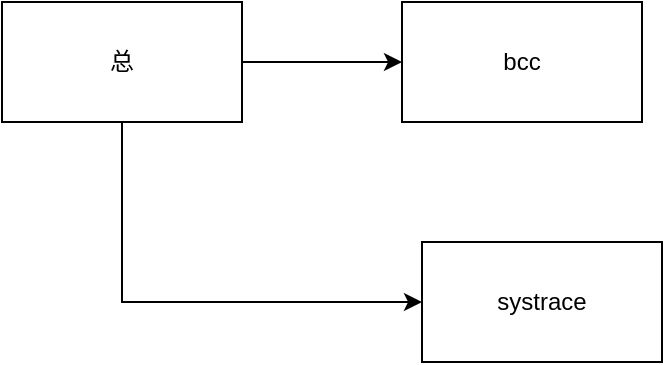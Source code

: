 <mxfile version="21.0.6" type="github">
  <diagram name="第 1 页" id="m4bSyFdNswNypPYQyMq1">
    <mxGraphModel dx="1366" dy="804" grid="1" gridSize="10" guides="1" tooltips="1" connect="1" arrows="1" fold="1" page="1" pageScale="1" pageWidth="827" pageHeight="1169" math="0" shadow="0">
      <root>
        <mxCell id="0" />
        <mxCell id="1" parent="0" />
        <mxCell id="q0pLTp6sM2amgacvw2R1-3" value="" style="edgeStyle=orthogonalEdgeStyle;rounded=0;orthogonalLoop=1;jettySize=auto;html=1;" edge="1" parent="1" source="q0pLTp6sM2amgacvw2R1-1" target="q0pLTp6sM2amgacvw2R1-2">
          <mxGeometry relative="1" as="geometry" />
        </mxCell>
        <mxCell id="q0pLTp6sM2amgacvw2R1-6" value="" style="edgeStyle=orthogonalEdgeStyle;rounded=0;orthogonalLoop=1;jettySize=auto;html=1;" edge="1" parent="1" source="q0pLTp6sM2amgacvw2R1-1" target="q0pLTp6sM2amgacvw2R1-5">
          <mxGeometry relative="1" as="geometry">
            <Array as="points">
              <mxPoint x="250" y="490" />
            </Array>
          </mxGeometry>
        </mxCell>
        <mxCell id="q0pLTp6sM2amgacvw2R1-1" value="总" style="rounded=0;whiteSpace=wrap;html=1;" vertex="1" parent="1">
          <mxGeometry x="190" y="340" width="120" height="60" as="geometry" />
        </mxCell>
        <mxCell id="q0pLTp6sM2amgacvw2R1-2" value="bcc" style="rounded=0;whiteSpace=wrap;html=1;" vertex="1" parent="1">
          <mxGeometry x="390" y="340" width="120" height="60" as="geometry" />
        </mxCell>
        <mxCell id="q0pLTp6sM2amgacvw2R1-5" value="systrace" style="rounded=0;whiteSpace=wrap;html=1;" vertex="1" parent="1">
          <mxGeometry x="400" y="460" width="120" height="60" as="geometry" />
        </mxCell>
      </root>
    </mxGraphModel>
  </diagram>
</mxfile>
